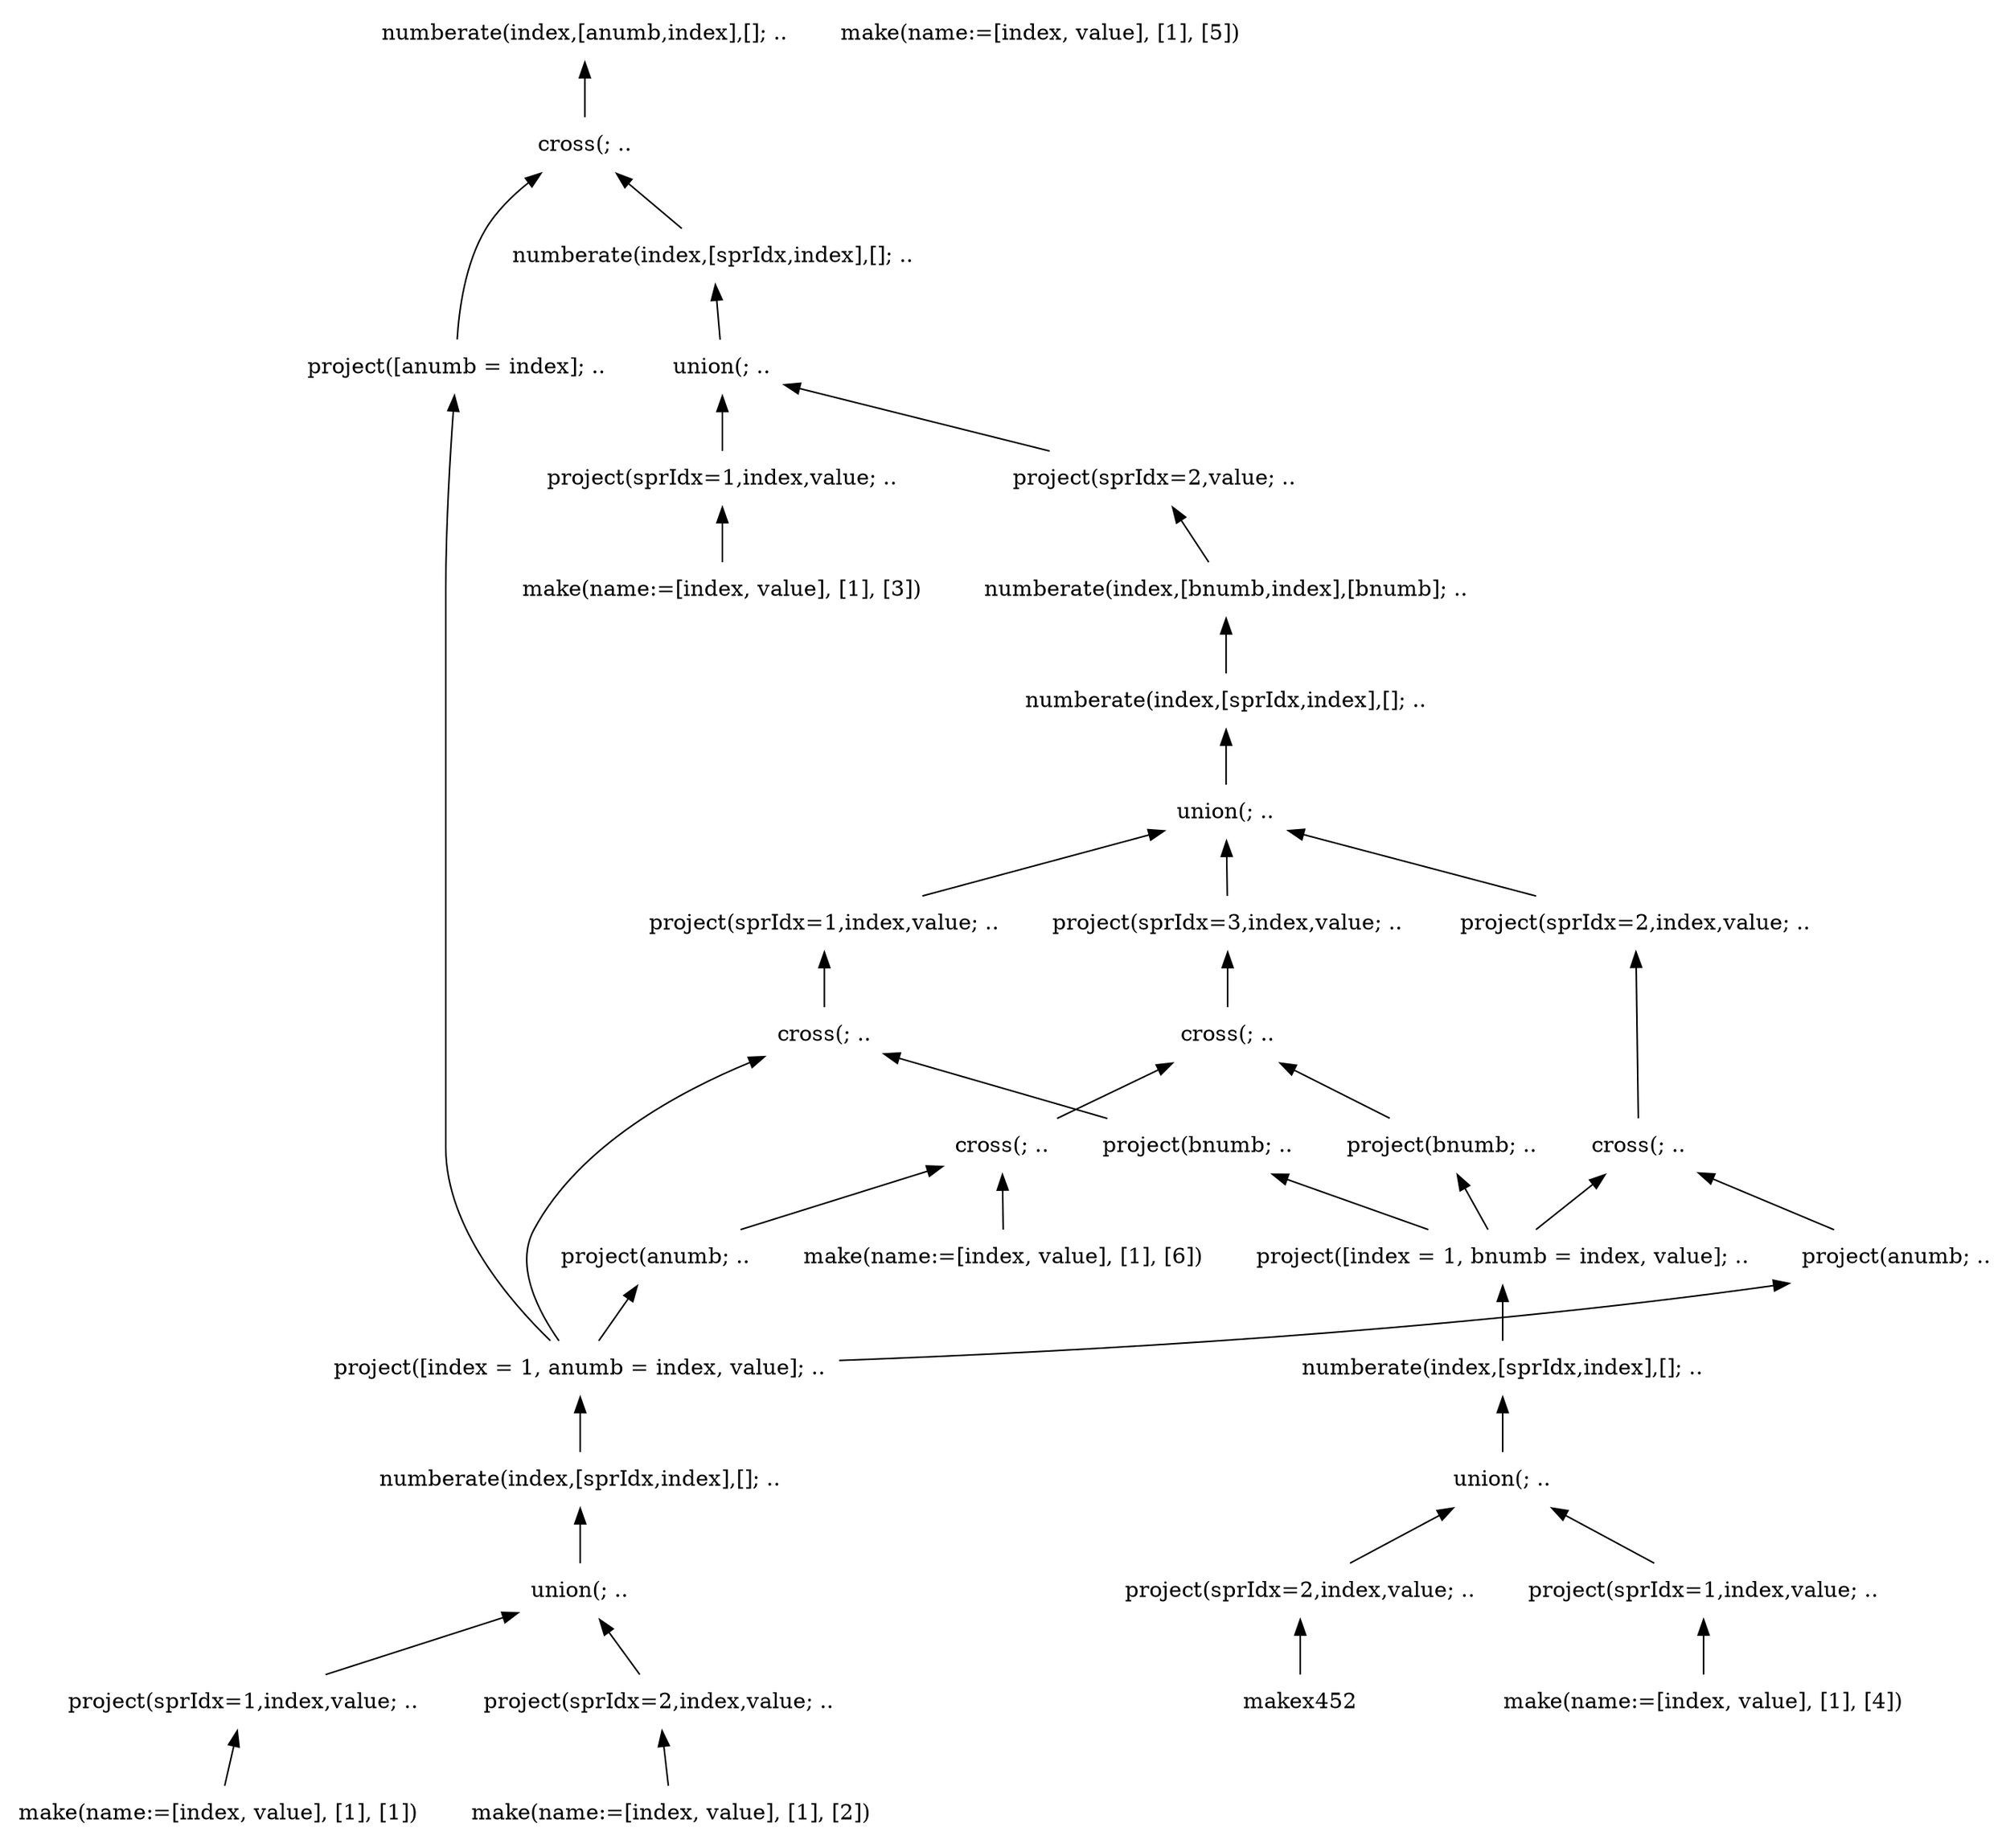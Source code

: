 digraph AST {
edge [color=black, dir=both, weight=1, fontcolor=black, arrowhead=none, arrowtail=normal]
node [shape=plaintext]
numberate1 [label="numberate(index,[anumb,index],[]; .."]
  numberate1 -> cross2
cross2 [label="cross(; .."]
    cross2 -> project3
project3 [label="project([anumb = index]; .."]
      project3 -> projectx121



      cross2 -> numberate11
numberate11 [label="numberate(index,[sprIdx,index],[]; .."]
        numberate11 -> union12
union12 [label="union(; .."]
          union12 -> project13
project13 [label="project(sprIdx=1,index,value; .."]
            project13 -> make14
make14 [label="make(name:=[index, value], [1], [3])"]
            union12 -> project15
project15 [label="project(sprIdx=2,value; .."]
              project15 -> numberate16
numberate16 [label="numberate(index,[bnumb,index],[bnumb]; .."]
                numberate16 -> numberate17
numberate17 [label="numberate(index,[sprIdx,index],[]; .."]
                  numberate17 -> union18
union18 [label="union(; .."]
                    union18 -> project19
project19 [label="project(sprIdx=1,index,value; .."]
                      project19 -> cross20
cross20 [label="cross(; .."]
                        cross20 -> project21
project21 [label="project(bnumb; .."]
                          project21 -> projectx451
                          
                          
                          

projectx451 [label="project([index = 1, bnumb = index, value]; .."]
                            projectx451 -> numberatex451
numberatex451 [label="numberate(index,[sprIdx,index],[]; .."]
                              numberatex451 -> unionx451
unionx451 [label="union(; .."]
                                unionx451 -> projectx452
projectx452 [label="project(sprIdx=1,index,value; .."]
                                  projectx452 -> makex451
makex451 [label="make(name:=[index, value], [1], [4])"]
                                  unionx451 -> projectx453
projectx453 [label="project(sprIdx=2,index,value; .."]
                                    projectx453 -> makex452
makex458 [label="make(name:=[index, value], [1], [5])"]




                          cross20 -> projectx121

                      union18 -> project36
project36 [label="project(sprIdx=2,index,value; .."]
                        project36 -> cross37
cross37 [label="cross(; .."]
                          cross37 -> project38
project38 [label="project(anumb; .."]
                            project38 -> projectx121
                            cross37 -> projectx451




                        union18 -> project53
project53 [label="project(sprIdx=3,index,value; .."]
                          project53 -> cross54
cross54 [label="cross(; .."]
                            cross54 -> project55
project55 [label="project(bnumb; .."]
                              project55 -> projectx451


                              cross54 -> cross63
cross63 [label="cross(; .."]
                                cross63 -> project64
project64 [label="project(anumb; .."]
                                  project64 -> projectx121



projectx121 [label="project([index = 1, anumb = index, value]; .."]
                                    projectx121 -> numberatex121
numberatex121 [label="numberate(index,[sprIdx,index],[]; .."]
                                      numberatex121 -> unionx121
unionx121 [label="union(; .."]
                                        unionx121 -> projectx122
projectx122 [label="project(sprIdx=1,index,value; .."]
                                          projectx122 -> makex121
makex121 [label="make(name:=[index, value], [1], [1])"]
                                          unionx121 -> projectx123
projectx123 [label="project(sprIdx=2,index,value; .."]
                                            projectx123 -> makex122
makex122 [label="make(name:=[index, value], [1], [2])"]


                                  cross63 -> make72
make72 [label="make(name:=[index, value], [1], [6])"]

}